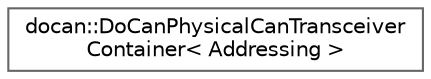 digraph "Graphical Class Hierarchy"
{
 // LATEX_PDF_SIZE
  bgcolor="transparent";
  edge [fontname=Helvetica,fontsize=10,labelfontname=Helvetica,labelfontsize=10];
  node [fontname=Helvetica,fontsize=10,shape=box,height=0.2,width=0.4];
  rankdir="LR";
  Node0 [id="Node000000",label="docan::DoCanPhysicalCanTransceiver\lContainer\< Addressing \>",height=0.2,width=0.4,color="grey40", fillcolor="white", style="filled",URL="$dc/d11/classdocan_1_1DoCanPhysicalCanTransceiverContainer.html",tooltip=" "];
}
